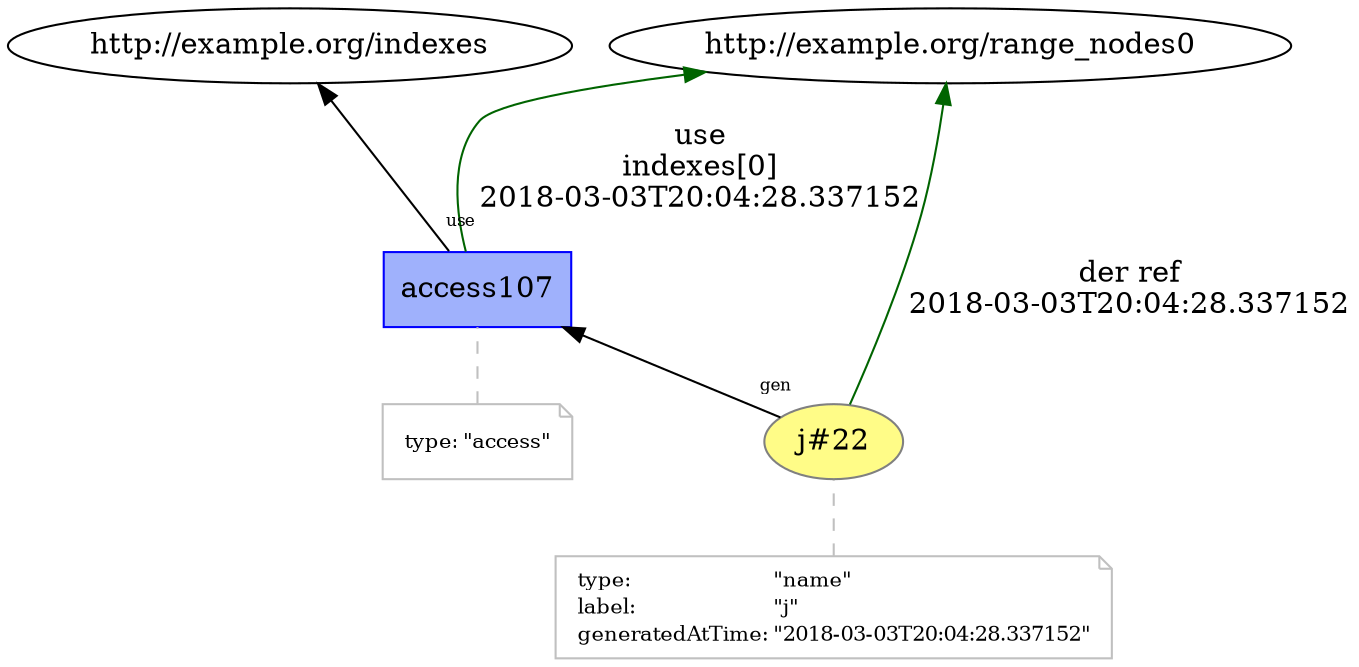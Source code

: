 digraph "PROV" { size="16,12"; rankdir="BT";
"http://example.org/j#22" [fillcolor="#FFFC87",color="#808080",style="filled",label="j#22",URL="http://example.org/j#22"]
"-attrs0" [color="gray",shape="note",fontsize="10",fontcolor="black",label=<<TABLE cellpadding="0" border="0">
	<TR>
	    <TD align="left">type:</TD>
	    <TD align="left">&quot;name&quot;</TD>
	</TR>
	<TR>
	    <TD align="left">label:</TD>
	    <TD align="left">&quot;j&quot;</TD>
	</TR>
	<TR>
	    <TD align="left">generatedAtTime:</TD>
	    <TD align="left">&quot;2018-03-03T20:04:28.337152&quot;</TD>
	</TR>
</TABLE>>]
"-attrs0" -> "http://example.org/j#22" [color="gray",style="dashed",arrowhead="none"]
"http://example.org/access107" [fillcolor="#9FB1FC",color="#0000FF",shape="polygon",sides="4",style="filled",label="access107",URL="http://example.org/access107"]
"-attrs1" [color="gray",shape="note",fontsize="10",fontcolor="black",label=<<TABLE cellpadding="0" border="0">
	<TR>
	    <TD align="left">type:</TD>
	    <TD align="left">&quot;access&quot;</TD>
	</TR>
</TABLE>>]
"-attrs1" -> "http://example.org/access107" [color="gray",style="dashed",arrowhead="none"]
"http://example.org/access107" -> "http://example.org/range_nodes0" [labelfontsize="8",labeldistance="1.5",color="darkgreen",labelangle="60.0",rotation="20",label="use
indexes[0]
2018-03-03T20:04:28.337152"]
"http://example.org/j#22" -> "http://example.org/range_nodes0" [labelfontsize="8",labeldistance="1.5",color="darkgreen",labelangle="60.0",rotation="20",label="der ref
2018-03-03T20:04:28.337152"]
"http://example.org/j#22" -> "http://example.org/access107" [labelfontsize="8",labeldistance="1.5",labelangle="60.0",rotation="20",taillabel="gen"]
"http://example.org/access107" -> "http://example.org/indexes" [labelfontsize="8",labeldistance="1.5",labelangle="60.0",rotation="20",taillabel="use"]
}
